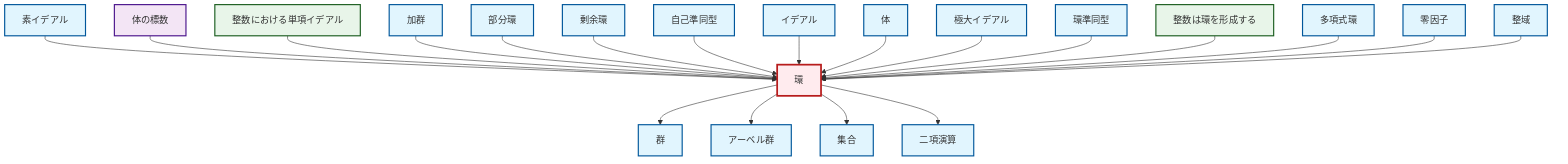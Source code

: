 graph TD
    classDef definition fill:#e1f5fe,stroke:#01579b,stroke-width:2px
    classDef theorem fill:#f3e5f5,stroke:#4a148c,stroke-width:2px
    classDef axiom fill:#fff3e0,stroke:#e65100,stroke-width:2px
    classDef example fill:#e8f5e9,stroke:#1b5e20,stroke-width:2px
    classDef current fill:#ffebee,stroke:#b71c1c,stroke-width:3px
    def-module["加群"]:::definition
    def-ideal["イデアル"]:::definition
    thm-field-characteristic["体の標数"]:::theorem
    def-ring-homomorphism["環準同型"]:::definition
    def-integral-domain["整域"]:::definition
    def-group["群"]:::definition
    def-set["集合"]:::definition
    ex-integers-ring["整数は環を形成する"]:::example
    def-zero-divisor["零因子"]:::definition
    def-endomorphism["自己準同型"]:::definition
    def-maximal-ideal["極大イデアル"]:::definition
    def-ring["環"]:::definition
    ex-principal-ideal["整数における単項イデアル"]:::example
    def-prime-ideal["素イデアル"]:::definition
    def-binary-operation["二項演算"]:::definition
    def-field["体"]:::definition
    def-polynomial-ring["多項式環"]:::definition
    def-abelian-group["アーベル群"]:::definition
    def-quotient-ring["剰余環"]:::definition
    def-subring["部分環"]:::definition
    def-ring --> def-group
    def-prime-ideal --> def-ring
    def-ring --> def-abelian-group
    thm-field-characteristic --> def-ring
    ex-principal-ideal --> def-ring
    def-module --> def-ring
    def-ring --> def-set
    def-subring --> def-ring
    def-quotient-ring --> def-ring
    def-endomorphism --> def-ring
    def-ring --> def-binary-operation
    def-ideal --> def-ring
    def-field --> def-ring
    def-maximal-ideal --> def-ring
    def-ring-homomorphism --> def-ring
    ex-integers-ring --> def-ring
    def-polynomial-ring --> def-ring
    def-zero-divisor --> def-ring
    def-integral-domain --> def-ring
    class def-ring current